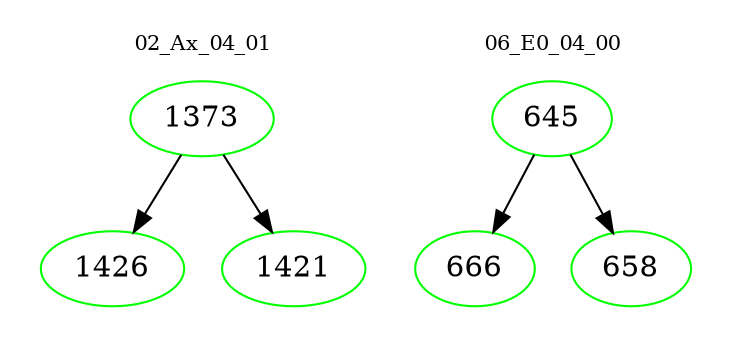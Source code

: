 digraph{
subgraph cluster_0 {
color = white
label = "02_Ax_04_01";
fontsize=10;
T0_1373 [label="1373", color="green"]
T0_1373 -> T0_1426 [color="black"]
T0_1426 [label="1426", color="green"]
T0_1373 -> T0_1421 [color="black"]
T0_1421 [label="1421", color="green"]
}
subgraph cluster_1 {
color = white
label = "06_E0_04_00";
fontsize=10;
T1_645 [label="645", color="green"]
T1_645 -> T1_666 [color="black"]
T1_666 [label="666", color="green"]
T1_645 -> T1_658 [color="black"]
T1_658 [label="658", color="green"]
}
}
